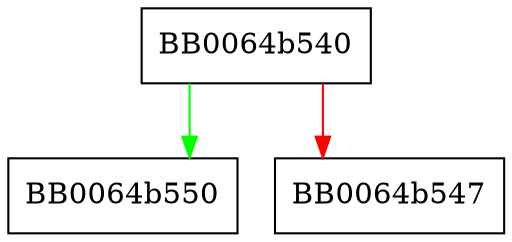 digraph OSSL_STORE_INFO_get0_CRL {
  node [shape="box"];
  graph [splines=ortho];
  BB0064b540 -> BB0064b550 [color="green"];
  BB0064b540 -> BB0064b547 [color="red"];
}